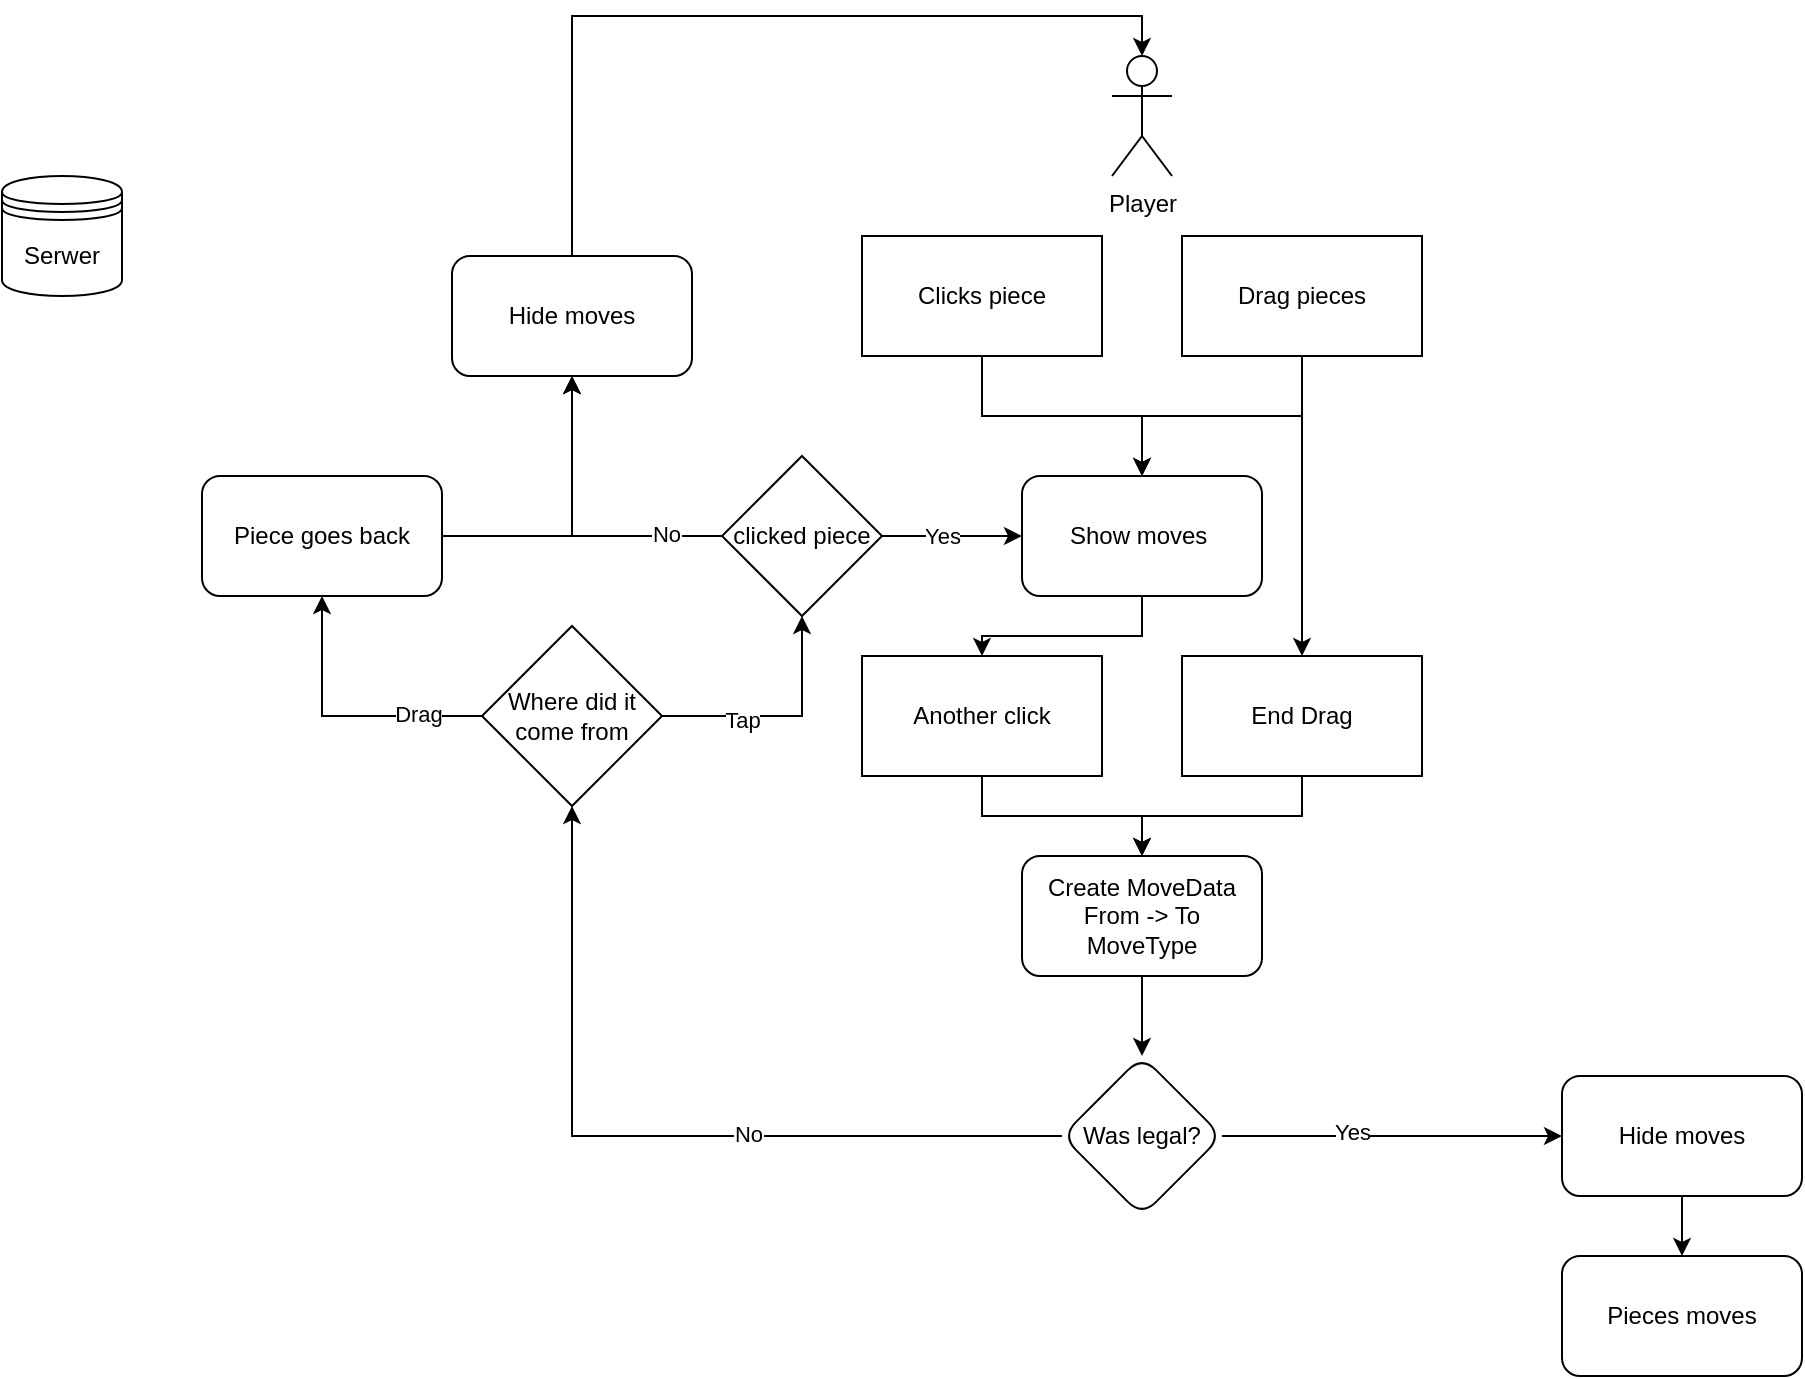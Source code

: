 <mxfile version="21.6.6" type="github">
  <diagram name="Strona-1" id="0UkwQ23_jVnsr-kS8y7S">
    <mxGraphModel dx="2268" dy="1888" grid="1" gridSize="10" guides="1" tooltips="1" connect="1" arrows="1" fold="1" page="1" pageScale="1" pageWidth="827" pageHeight="1169" math="0" shadow="0">
      <root>
        <mxCell id="0" />
        <mxCell id="1" parent="0" />
        <mxCell id="QEWHLRGhf9K4LhdgxkMF-22" style="edgeStyle=orthogonalEdgeStyle;rounded=0;orthogonalLoop=1;jettySize=auto;html=1;" edge="1" parent="1" source="QEWHLRGhf9K4LhdgxkMF-1" target="QEWHLRGhf9K4LhdgxkMF-15">
          <mxGeometry relative="1" as="geometry" />
        </mxCell>
        <mxCell id="QEWHLRGhf9K4LhdgxkMF-1" value="Show moves&amp;nbsp;" style="rounded=1;whiteSpace=wrap;html=1;" vertex="1" parent="1">
          <mxGeometry x="320" y="190" width="120" height="60" as="geometry" />
        </mxCell>
        <mxCell id="QEWHLRGhf9K4LhdgxkMF-2" value="Player" style="shape=umlActor;verticalLabelPosition=bottom;verticalAlign=top;html=1;outlineConnect=0;" vertex="1" parent="1">
          <mxGeometry x="365" y="-20" width="30" height="60" as="geometry" />
        </mxCell>
        <mxCell id="QEWHLRGhf9K4LhdgxkMF-3" value="Serwer" style="shape=datastore;whiteSpace=wrap;html=1;" vertex="1" parent="1">
          <mxGeometry x="-190" y="40" width="60" height="60" as="geometry" />
        </mxCell>
        <mxCell id="QEWHLRGhf9K4LhdgxkMF-28" value="" style="edgeStyle=orthogonalEdgeStyle;rounded=0;orthogonalLoop=1;jettySize=auto;html=1;" edge="1" parent="1" source="QEWHLRGhf9K4LhdgxkMF-6" target="QEWHLRGhf9K4LhdgxkMF-38">
          <mxGeometry relative="1" as="geometry">
            <mxPoint x="155" y="520" as="targetPoint" />
          </mxGeometry>
        </mxCell>
        <mxCell id="QEWHLRGhf9K4LhdgxkMF-31" value="No" style="edgeLabel;html=1;align=center;verticalAlign=middle;resizable=0;points=[];" vertex="1" connectable="0" parent="QEWHLRGhf9K4LhdgxkMF-28">
          <mxGeometry x="-0.233" y="-1" relative="1" as="geometry">
            <mxPoint as="offset" />
          </mxGeometry>
        </mxCell>
        <mxCell id="QEWHLRGhf9K4LhdgxkMF-30" value="" style="edgeStyle=orthogonalEdgeStyle;rounded=0;orthogonalLoop=1;jettySize=auto;html=1;" edge="1" parent="1" source="QEWHLRGhf9K4LhdgxkMF-6" target="QEWHLRGhf9K4LhdgxkMF-29">
          <mxGeometry relative="1" as="geometry" />
        </mxCell>
        <mxCell id="QEWHLRGhf9K4LhdgxkMF-32" value="Yes" style="edgeLabel;html=1;align=center;verticalAlign=middle;resizable=0;points=[];" vertex="1" connectable="0" parent="QEWHLRGhf9K4LhdgxkMF-30">
          <mxGeometry x="-0.233" y="2" relative="1" as="geometry">
            <mxPoint as="offset" />
          </mxGeometry>
        </mxCell>
        <mxCell id="QEWHLRGhf9K4LhdgxkMF-6" value="Was legal?" style="rhombus;whiteSpace=wrap;html=1;rounded=1;" vertex="1" parent="1">
          <mxGeometry x="340" y="480" width="80" height="80" as="geometry" />
        </mxCell>
        <mxCell id="QEWHLRGhf9K4LhdgxkMF-18" style="edgeStyle=orthogonalEdgeStyle;rounded=0;orthogonalLoop=1;jettySize=auto;html=1;" edge="1" parent="1" source="QEWHLRGhf9K4LhdgxkMF-13" target="QEWHLRGhf9K4LhdgxkMF-1">
          <mxGeometry relative="1" as="geometry" />
        </mxCell>
        <mxCell id="QEWHLRGhf9K4LhdgxkMF-13" value="Clicks piece" style="rounded=0;whiteSpace=wrap;html=1;" vertex="1" parent="1">
          <mxGeometry x="240" y="70" width="120" height="60" as="geometry" />
        </mxCell>
        <mxCell id="QEWHLRGhf9K4LhdgxkMF-19" style="edgeStyle=orthogonalEdgeStyle;rounded=0;orthogonalLoop=1;jettySize=auto;html=1;" edge="1" parent="1" source="QEWHLRGhf9K4LhdgxkMF-14" target="QEWHLRGhf9K4LhdgxkMF-1">
          <mxGeometry relative="1" as="geometry" />
        </mxCell>
        <mxCell id="QEWHLRGhf9K4LhdgxkMF-21" style="edgeStyle=orthogonalEdgeStyle;rounded=0;orthogonalLoop=1;jettySize=auto;html=1;" edge="1" parent="1" source="QEWHLRGhf9K4LhdgxkMF-14" target="QEWHLRGhf9K4LhdgxkMF-16">
          <mxGeometry relative="1" as="geometry" />
        </mxCell>
        <mxCell id="QEWHLRGhf9K4LhdgxkMF-14" value="Drag pieces" style="rounded=0;whiteSpace=wrap;html=1;" vertex="1" parent="1">
          <mxGeometry x="400" y="70" width="120" height="60" as="geometry" />
        </mxCell>
        <mxCell id="QEWHLRGhf9K4LhdgxkMF-24" style="edgeStyle=orthogonalEdgeStyle;rounded=0;orthogonalLoop=1;jettySize=auto;html=1;" edge="1" parent="1" source="QEWHLRGhf9K4LhdgxkMF-15" target="QEWHLRGhf9K4LhdgxkMF-20">
          <mxGeometry relative="1" as="geometry" />
        </mxCell>
        <mxCell id="QEWHLRGhf9K4LhdgxkMF-15" value="Another click" style="rounded=0;whiteSpace=wrap;html=1;" vertex="1" parent="1">
          <mxGeometry x="240" y="280" width="120" height="60" as="geometry" />
        </mxCell>
        <mxCell id="QEWHLRGhf9K4LhdgxkMF-25" style="edgeStyle=orthogonalEdgeStyle;rounded=0;orthogonalLoop=1;jettySize=auto;html=1;" edge="1" parent="1" source="QEWHLRGhf9K4LhdgxkMF-16" target="QEWHLRGhf9K4LhdgxkMF-20">
          <mxGeometry relative="1" as="geometry" />
        </mxCell>
        <mxCell id="QEWHLRGhf9K4LhdgxkMF-16" value="End Drag" style="rounded=0;whiteSpace=wrap;html=1;" vertex="1" parent="1">
          <mxGeometry x="400" y="280" width="120" height="60" as="geometry" />
        </mxCell>
        <mxCell id="QEWHLRGhf9K4LhdgxkMF-26" style="edgeStyle=orthogonalEdgeStyle;rounded=0;orthogonalLoop=1;jettySize=auto;html=1;" edge="1" parent="1" source="QEWHLRGhf9K4LhdgxkMF-20" target="QEWHLRGhf9K4LhdgxkMF-6">
          <mxGeometry relative="1" as="geometry" />
        </mxCell>
        <mxCell id="QEWHLRGhf9K4LhdgxkMF-20" value="Create MoveData&lt;br&gt;From -&amp;gt; To&lt;br&gt;MoveType" style="rounded=1;whiteSpace=wrap;html=1;" vertex="1" parent="1">
          <mxGeometry x="320" y="380" width="120" height="60" as="geometry" />
        </mxCell>
        <mxCell id="QEWHLRGhf9K4LhdgxkMF-36" value="" style="edgeStyle=orthogonalEdgeStyle;rounded=0;orthogonalLoop=1;jettySize=auto;html=1;" edge="1" parent="1" source="QEWHLRGhf9K4LhdgxkMF-29" target="QEWHLRGhf9K4LhdgxkMF-35">
          <mxGeometry relative="1" as="geometry" />
        </mxCell>
        <mxCell id="QEWHLRGhf9K4LhdgxkMF-29" value="Hide moves" style="whiteSpace=wrap;html=1;rounded=1;" vertex="1" parent="1">
          <mxGeometry x="590" y="490" width="120" height="60" as="geometry" />
        </mxCell>
        <mxCell id="QEWHLRGhf9K4LhdgxkMF-35" value="Pieces moves" style="whiteSpace=wrap;html=1;rounded=1;" vertex="1" parent="1">
          <mxGeometry x="590" y="580" width="120" height="60" as="geometry" />
        </mxCell>
        <mxCell id="QEWHLRGhf9K4LhdgxkMF-45" style="edgeStyle=orthogonalEdgeStyle;rounded=0;orthogonalLoop=1;jettySize=auto;html=1;entryX=0.5;entryY=1;entryDx=0;entryDy=0;" edge="1" parent="1" source="QEWHLRGhf9K4LhdgxkMF-38" target="QEWHLRGhf9K4LhdgxkMF-44">
          <mxGeometry relative="1" as="geometry">
            <Array as="points">
              <mxPoint x="-30" y="310" />
              <mxPoint x="-30" y="250" />
            </Array>
          </mxGeometry>
        </mxCell>
        <mxCell id="QEWHLRGhf9K4LhdgxkMF-48" value="Drag" style="edgeLabel;html=1;align=center;verticalAlign=middle;resizable=0;points=[];" vertex="1" connectable="0" parent="QEWHLRGhf9K4LhdgxkMF-45">
          <mxGeometry x="-0.538" y="-1" relative="1" as="geometry">
            <mxPoint as="offset" />
          </mxGeometry>
        </mxCell>
        <mxCell id="QEWHLRGhf9K4LhdgxkMF-46" style="edgeStyle=orthogonalEdgeStyle;rounded=0;orthogonalLoop=1;jettySize=auto;html=1;" edge="1" parent="1" source="QEWHLRGhf9K4LhdgxkMF-38" target="QEWHLRGhf9K4LhdgxkMF-50">
          <mxGeometry relative="1" as="geometry">
            <mxPoint x="160" y="270" as="targetPoint" />
            <Array as="points">
              <mxPoint x="210" y="310" />
            </Array>
          </mxGeometry>
        </mxCell>
        <mxCell id="QEWHLRGhf9K4LhdgxkMF-47" value="Tap" style="edgeLabel;html=1;align=center;verticalAlign=middle;resizable=0;points=[];" vertex="1" connectable="0" parent="QEWHLRGhf9K4LhdgxkMF-46">
          <mxGeometry x="-0.335" y="-2" relative="1" as="geometry">
            <mxPoint as="offset" />
          </mxGeometry>
        </mxCell>
        <mxCell id="QEWHLRGhf9K4LhdgxkMF-38" value="Where did it come from" style="rhombus;whiteSpace=wrap;html=1;" vertex="1" parent="1">
          <mxGeometry x="50" y="265" width="90" height="90" as="geometry" />
        </mxCell>
        <mxCell id="QEWHLRGhf9K4LhdgxkMF-60" style="edgeStyle=orthogonalEdgeStyle;rounded=0;orthogonalLoop=1;jettySize=auto;html=1;" edge="1" parent="1" source="QEWHLRGhf9K4LhdgxkMF-44" target="QEWHLRGhf9K4LhdgxkMF-57">
          <mxGeometry relative="1" as="geometry" />
        </mxCell>
        <mxCell id="QEWHLRGhf9K4LhdgxkMF-44" value="Piece goes back" style="rounded=1;whiteSpace=wrap;html=1;" vertex="1" parent="1">
          <mxGeometry x="-90" y="190" width="120" height="60" as="geometry" />
        </mxCell>
        <mxCell id="QEWHLRGhf9K4LhdgxkMF-51" style="edgeStyle=orthogonalEdgeStyle;rounded=0;orthogonalLoop=1;jettySize=auto;html=1;" edge="1" parent="1" source="QEWHLRGhf9K4LhdgxkMF-50" target="QEWHLRGhf9K4LhdgxkMF-1">
          <mxGeometry relative="1" as="geometry" />
        </mxCell>
        <mxCell id="QEWHLRGhf9K4LhdgxkMF-53" value="Yes" style="edgeLabel;html=1;align=center;verticalAlign=middle;resizable=0;points=[];" vertex="1" connectable="0" parent="QEWHLRGhf9K4LhdgxkMF-51">
          <mxGeometry x="-0.137" relative="1" as="geometry">
            <mxPoint as="offset" />
          </mxGeometry>
        </mxCell>
        <mxCell id="QEWHLRGhf9K4LhdgxkMF-58" style="edgeStyle=orthogonalEdgeStyle;rounded=0;orthogonalLoop=1;jettySize=auto;html=1;" edge="1" parent="1" source="QEWHLRGhf9K4LhdgxkMF-50" target="QEWHLRGhf9K4LhdgxkMF-57">
          <mxGeometry relative="1" as="geometry" />
        </mxCell>
        <mxCell id="QEWHLRGhf9K4LhdgxkMF-59" value="No" style="edgeLabel;html=1;align=center;verticalAlign=middle;resizable=0;points=[];" vertex="1" connectable="0" parent="QEWHLRGhf9K4LhdgxkMF-58">
          <mxGeometry x="-0.631" y="-1" relative="1" as="geometry">
            <mxPoint as="offset" />
          </mxGeometry>
        </mxCell>
        <mxCell id="QEWHLRGhf9K4LhdgxkMF-50" value="clicked piece" style="rhombus;whiteSpace=wrap;html=1;" vertex="1" parent="1">
          <mxGeometry x="170" y="180" width="80" height="80" as="geometry" />
        </mxCell>
        <mxCell id="QEWHLRGhf9K4LhdgxkMF-61" style="edgeStyle=orthogonalEdgeStyle;rounded=0;orthogonalLoop=1;jettySize=auto;html=1;entryX=0.5;entryY=0;entryDx=0;entryDy=0;entryPerimeter=0;" edge="1" parent="1" source="QEWHLRGhf9K4LhdgxkMF-57" target="QEWHLRGhf9K4LhdgxkMF-2">
          <mxGeometry relative="1" as="geometry">
            <Array as="points">
              <mxPoint x="95" y="-40" />
              <mxPoint x="380" y="-40" />
            </Array>
          </mxGeometry>
        </mxCell>
        <mxCell id="QEWHLRGhf9K4LhdgxkMF-57" value="Hide moves" style="whiteSpace=wrap;html=1;rounded=1;" vertex="1" parent="1">
          <mxGeometry x="35" y="80" width="120" height="60" as="geometry" />
        </mxCell>
      </root>
    </mxGraphModel>
  </diagram>
</mxfile>
